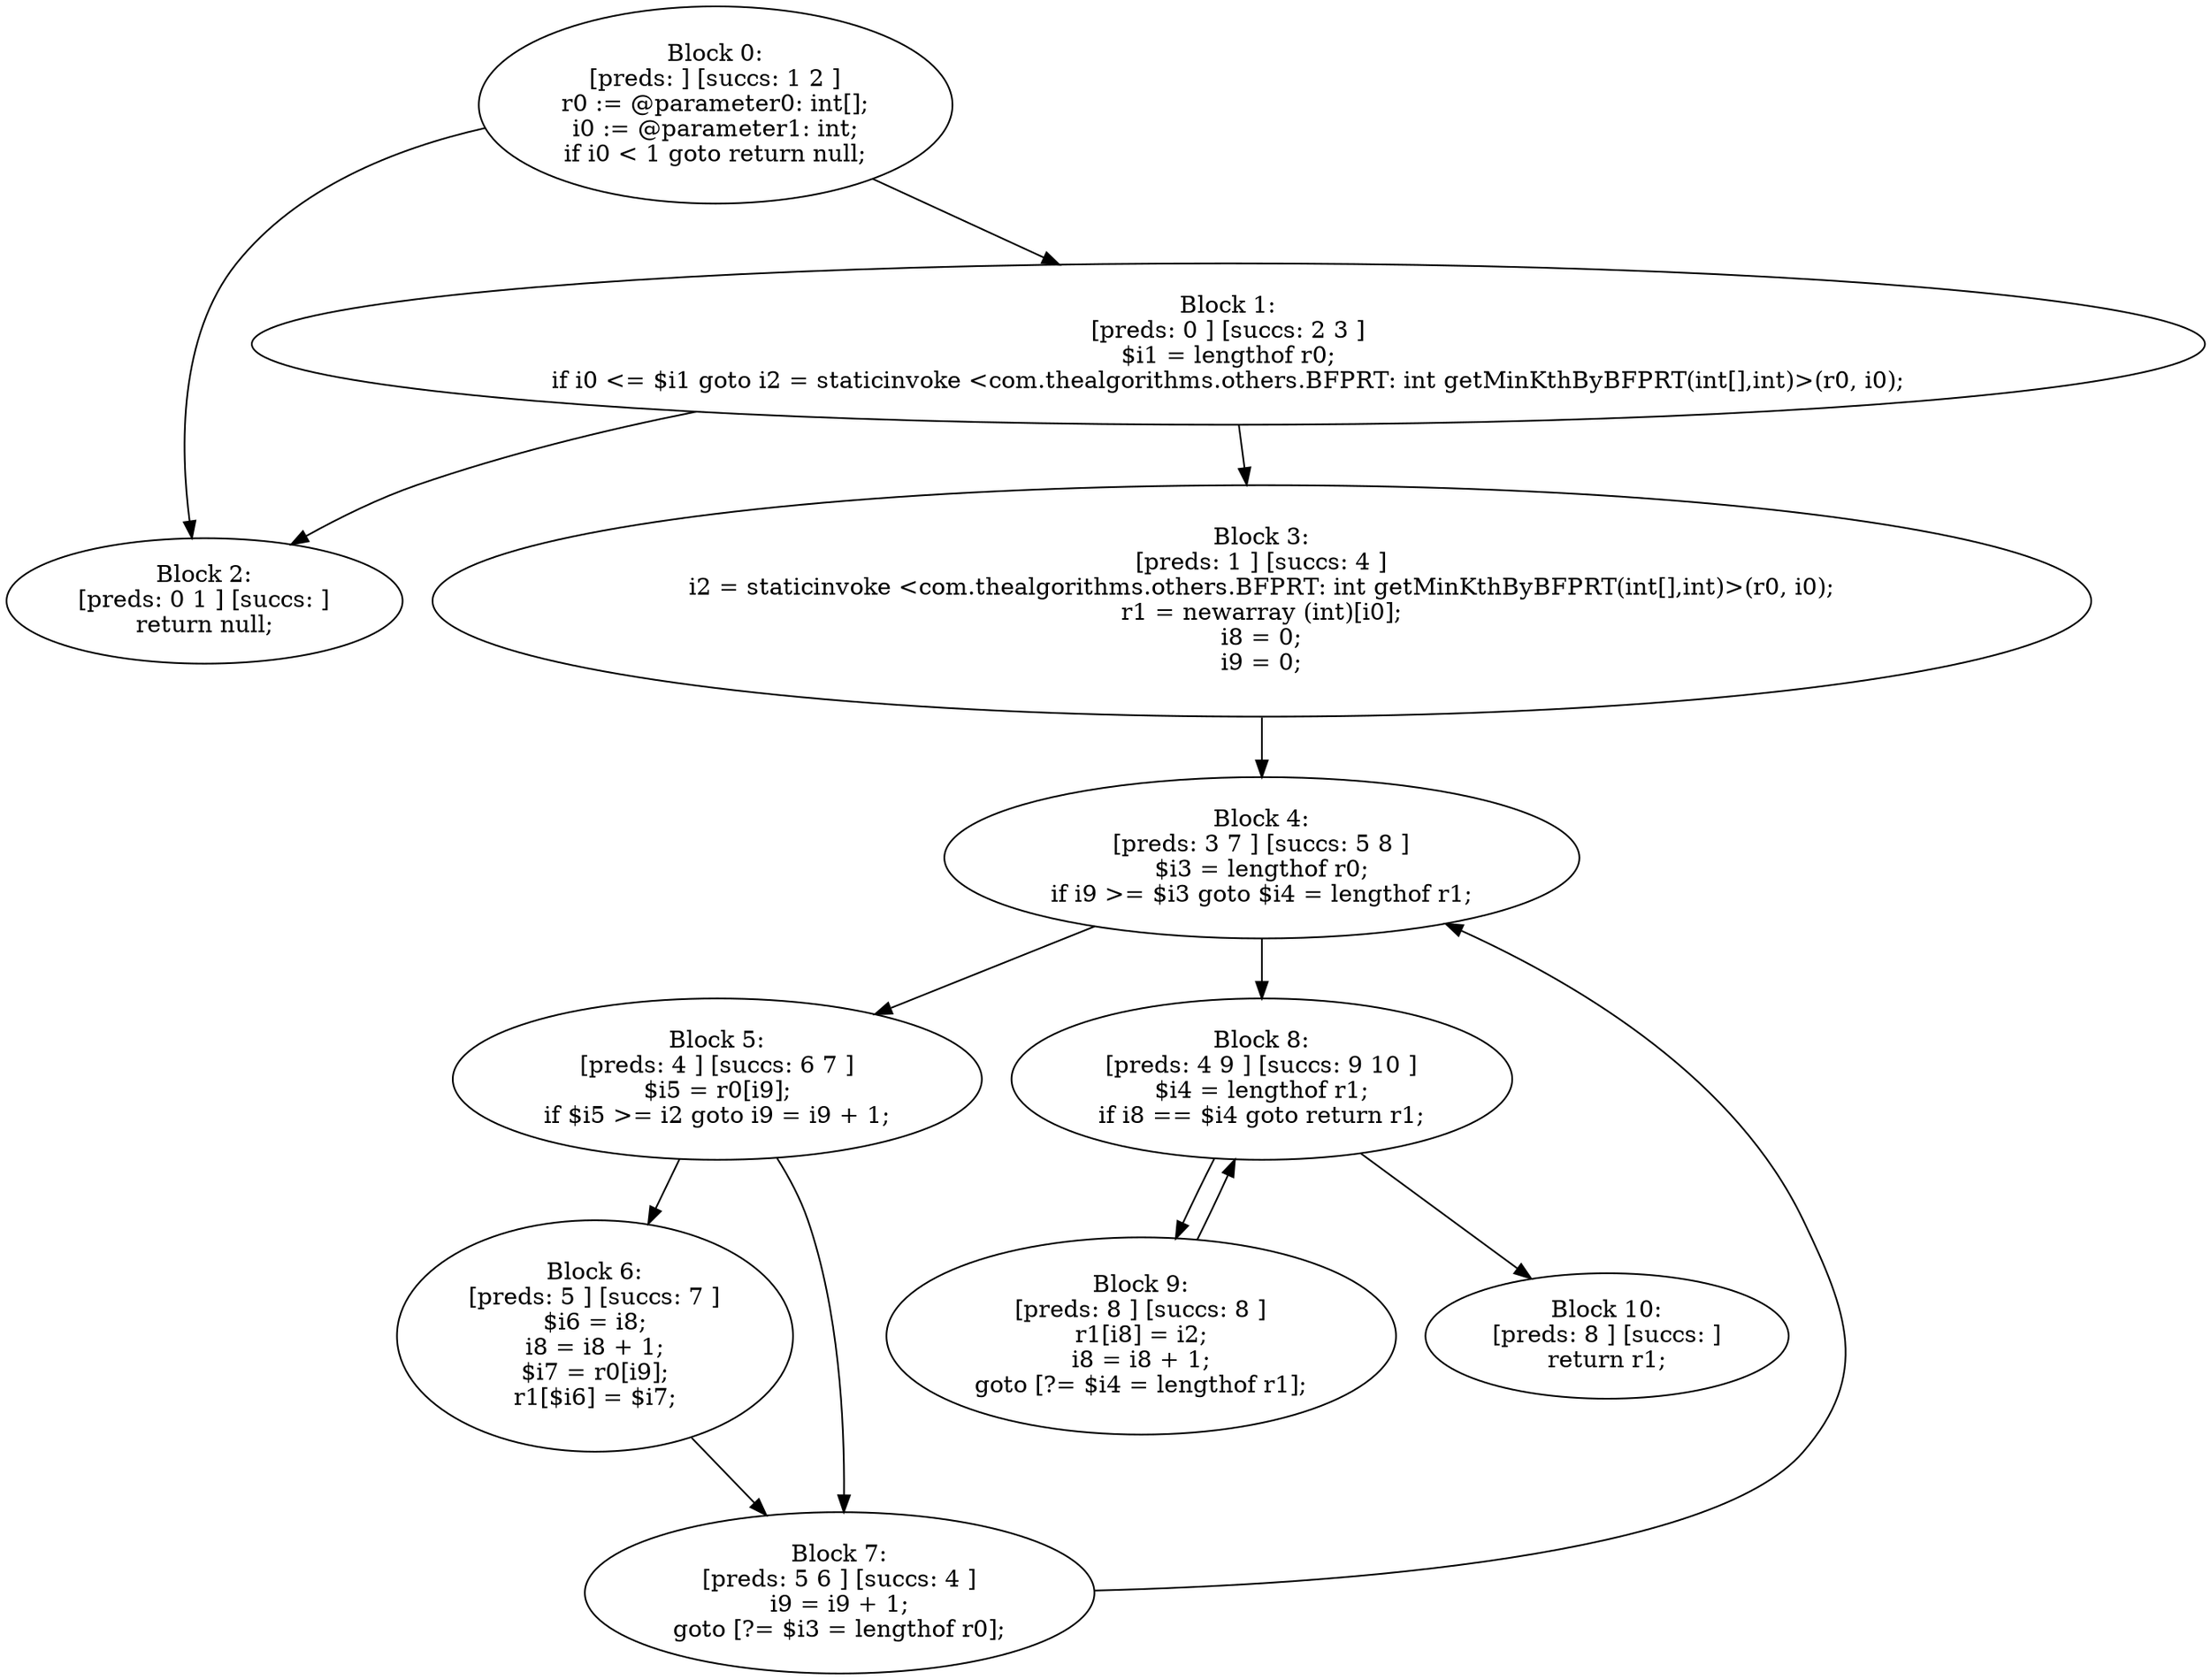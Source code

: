 digraph "unitGraph" {
    "Block 0:
[preds: ] [succs: 1 2 ]
r0 := @parameter0: int[];
i0 := @parameter1: int;
if i0 < 1 goto return null;
"
    "Block 1:
[preds: 0 ] [succs: 2 3 ]
$i1 = lengthof r0;
if i0 <= $i1 goto i2 = staticinvoke <com.thealgorithms.others.BFPRT: int getMinKthByBFPRT(int[],int)>(r0, i0);
"
    "Block 2:
[preds: 0 1 ] [succs: ]
return null;
"
    "Block 3:
[preds: 1 ] [succs: 4 ]
i2 = staticinvoke <com.thealgorithms.others.BFPRT: int getMinKthByBFPRT(int[],int)>(r0, i0);
r1 = newarray (int)[i0];
i8 = 0;
i9 = 0;
"
    "Block 4:
[preds: 3 7 ] [succs: 5 8 ]
$i3 = lengthof r0;
if i9 >= $i3 goto $i4 = lengthof r1;
"
    "Block 5:
[preds: 4 ] [succs: 6 7 ]
$i5 = r0[i9];
if $i5 >= i2 goto i9 = i9 + 1;
"
    "Block 6:
[preds: 5 ] [succs: 7 ]
$i6 = i8;
i8 = i8 + 1;
$i7 = r0[i9];
r1[$i6] = $i7;
"
    "Block 7:
[preds: 5 6 ] [succs: 4 ]
i9 = i9 + 1;
goto [?= $i3 = lengthof r0];
"
    "Block 8:
[preds: 4 9 ] [succs: 9 10 ]
$i4 = lengthof r1;
if i8 == $i4 goto return r1;
"
    "Block 9:
[preds: 8 ] [succs: 8 ]
r1[i8] = i2;
i8 = i8 + 1;
goto [?= $i4 = lengthof r1];
"
    "Block 10:
[preds: 8 ] [succs: ]
return r1;
"
    "Block 0:
[preds: ] [succs: 1 2 ]
r0 := @parameter0: int[];
i0 := @parameter1: int;
if i0 < 1 goto return null;
"->"Block 1:
[preds: 0 ] [succs: 2 3 ]
$i1 = lengthof r0;
if i0 <= $i1 goto i2 = staticinvoke <com.thealgorithms.others.BFPRT: int getMinKthByBFPRT(int[],int)>(r0, i0);
";
    "Block 0:
[preds: ] [succs: 1 2 ]
r0 := @parameter0: int[];
i0 := @parameter1: int;
if i0 < 1 goto return null;
"->"Block 2:
[preds: 0 1 ] [succs: ]
return null;
";
    "Block 1:
[preds: 0 ] [succs: 2 3 ]
$i1 = lengthof r0;
if i0 <= $i1 goto i2 = staticinvoke <com.thealgorithms.others.BFPRT: int getMinKthByBFPRT(int[],int)>(r0, i0);
"->"Block 2:
[preds: 0 1 ] [succs: ]
return null;
";
    "Block 1:
[preds: 0 ] [succs: 2 3 ]
$i1 = lengthof r0;
if i0 <= $i1 goto i2 = staticinvoke <com.thealgorithms.others.BFPRT: int getMinKthByBFPRT(int[],int)>(r0, i0);
"->"Block 3:
[preds: 1 ] [succs: 4 ]
i2 = staticinvoke <com.thealgorithms.others.BFPRT: int getMinKthByBFPRT(int[],int)>(r0, i0);
r1 = newarray (int)[i0];
i8 = 0;
i9 = 0;
";
    "Block 3:
[preds: 1 ] [succs: 4 ]
i2 = staticinvoke <com.thealgorithms.others.BFPRT: int getMinKthByBFPRT(int[],int)>(r0, i0);
r1 = newarray (int)[i0];
i8 = 0;
i9 = 0;
"->"Block 4:
[preds: 3 7 ] [succs: 5 8 ]
$i3 = lengthof r0;
if i9 >= $i3 goto $i4 = lengthof r1;
";
    "Block 4:
[preds: 3 7 ] [succs: 5 8 ]
$i3 = lengthof r0;
if i9 >= $i3 goto $i4 = lengthof r1;
"->"Block 5:
[preds: 4 ] [succs: 6 7 ]
$i5 = r0[i9];
if $i5 >= i2 goto i9 = i9 + 1;
";
    "Block 4:
[preds: 3 7 ] [succs: 5 8 ]
$i3 = lengthof r0;
if i9 >= $i3 goto $i4 = lengthof r1;
"->"Block 8:
[preds: 4 9 ] [succs: 9 10 ]
$i4 = lengthof r1;
if i8 == $i4 goto return r1;
";
    "Block 5:
[preds: 4 ] [succs: 6 7 ]
$i5 = r0[i9];
if $i5 >= i2 goto i9 = i9 + 1;
"->"Block 6:
[preds: 5 ] [succs: 7 ]
$i6 = i8;
i8 = i8 + 1;
$i7 = r0[i9];
r1[$i6] = $i7;
";
    "Block 5:
[preds: 4 ] [succs: 6 7 ]
$i5 = r0[i9];
if $i5 >= i2 goto i9 = i9 + 1;
"->"Block 7:
[preds: 5 6 ] [succs: 4 ]
i9 = i9 + 1;
goto [?= $i3 = lengthof r0];
";
    "Block 6:
[preds: 5 ] [succs: 7 ]
$i6 = i8;
i8 = i8 + 1;
$i7 = r0[i9];
r1[$i6] = $i7;
"->"Block 7:
[preds: 5 6 ] [succs: 4 ]
i9 = i9 + 1;
goto [?= $i3 = lengthof r0];
";
    "Block 7:
[preds: 5 6 ] [succs: 4 ]
i9 = i9 + 1;
goto [?= $i3 = lengthof r0];
"->"Block 4:
[preds: 3 7 ] [succs: 5 8 ]
$i3 = lengthof r0;
if i9 >= $i3 goto $i4 = lengthof r1;
";
    "Block 8:
[preds: 4 9 ] [succs: 9 10 ]
$i4 = lengthof r1;
if i8 == $i4 goto return r1;
"->"Block 9:
[preds: 8 ] [succs: 8 ]
r1[i8] = i2;
i8 = i8 + 1;
goto [?= $i4 = lengthof r1];
";
    "Block 8:
[preds: 4 9 ] [succs: 9 10 ]
$i4 = lengthof r1;
if i8 == $i4 goto return r1;
"->"Block 10:
[preds: 8 ] [succs: ]
return r1;
";
    "Block 9:
[preds: 8 ] [succs: 8 ]
r1[i8] = i2;
i8 = i8 + 1;
goto [?= $i4 = lengthof r1];
"->"Block 8:
[preds: 4 9 ] [succs: 9 10 ]
$i4 = lengthof r1;
if i8 == $i4 goto return r1;
";
}
